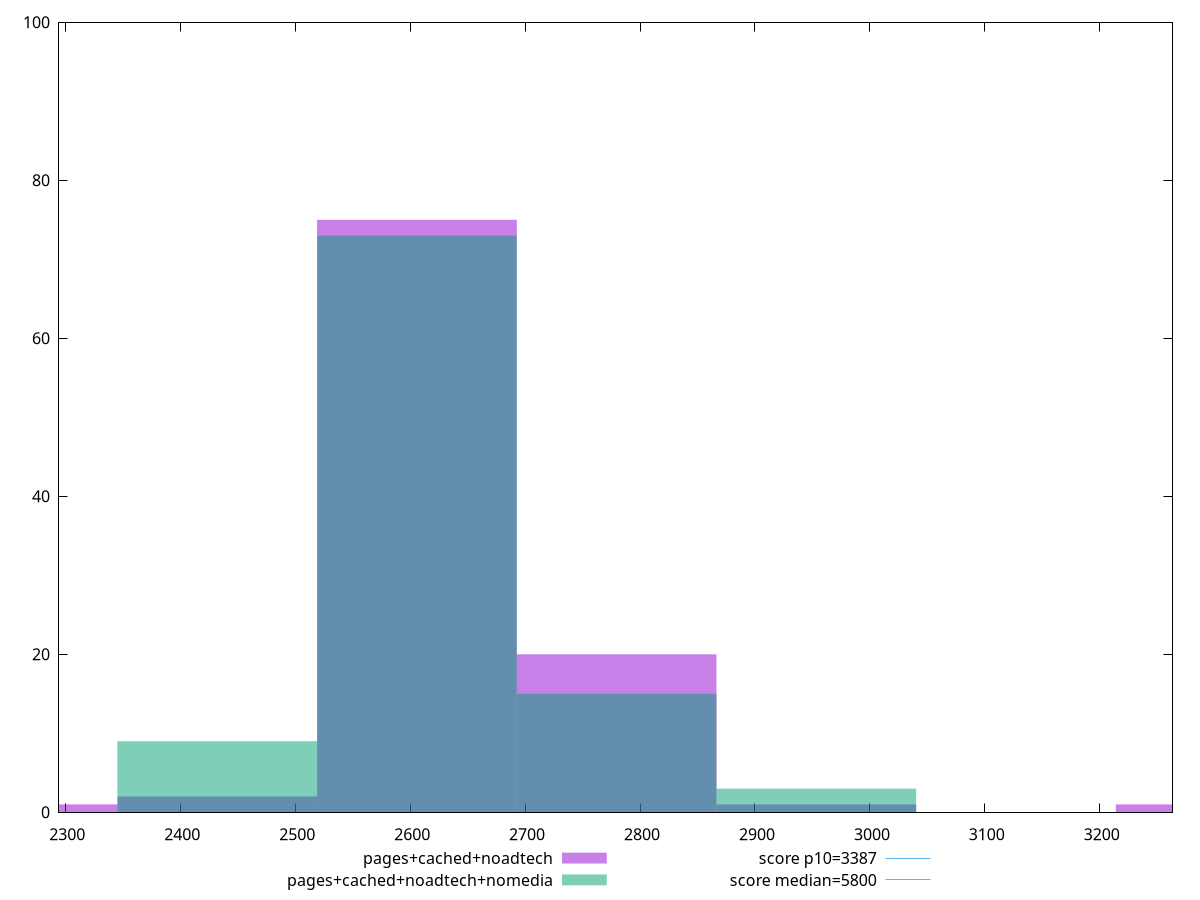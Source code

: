 reset

$pagesCachedNoadtech <<EOF
2605.9023072566624 75
2779.62912774044 20
2432.175486772885 2
3300.8095891917724 1
2258.448666289107 1
2953.355948224217 1
EOF

$pagesCachedNoadtechNomedia <<EOF
2432.175486772885 9
2605.9023072566624 73
2779.62912774044 15
2953.355948224217 3
EOF

set key outside below
set boxwidth 173.7268204837775
set xrange [2294.4706096358664:3263.244034238819]
set yrange [0:100]
set trange [0:100]
set style fill transparent solid 0.5 noborder

set parametric
set terminal svg size 640, 500 enhanced background rgb 'white'
set output "report_00025_2021-02-22T21:38:55.199Z/speed-index/comparison/histogram/2_vs_3.svg"

plot $pagesCachedNoadtech title "pages+cached+noadtech" with boxes, \
     $pagesCachedNoadtechNomedia title "pages+cached+noadtech+nomedia" with boxes, \
     3387,t title "score p10=3387", \
     5800,t title "score median=5800"

reset
